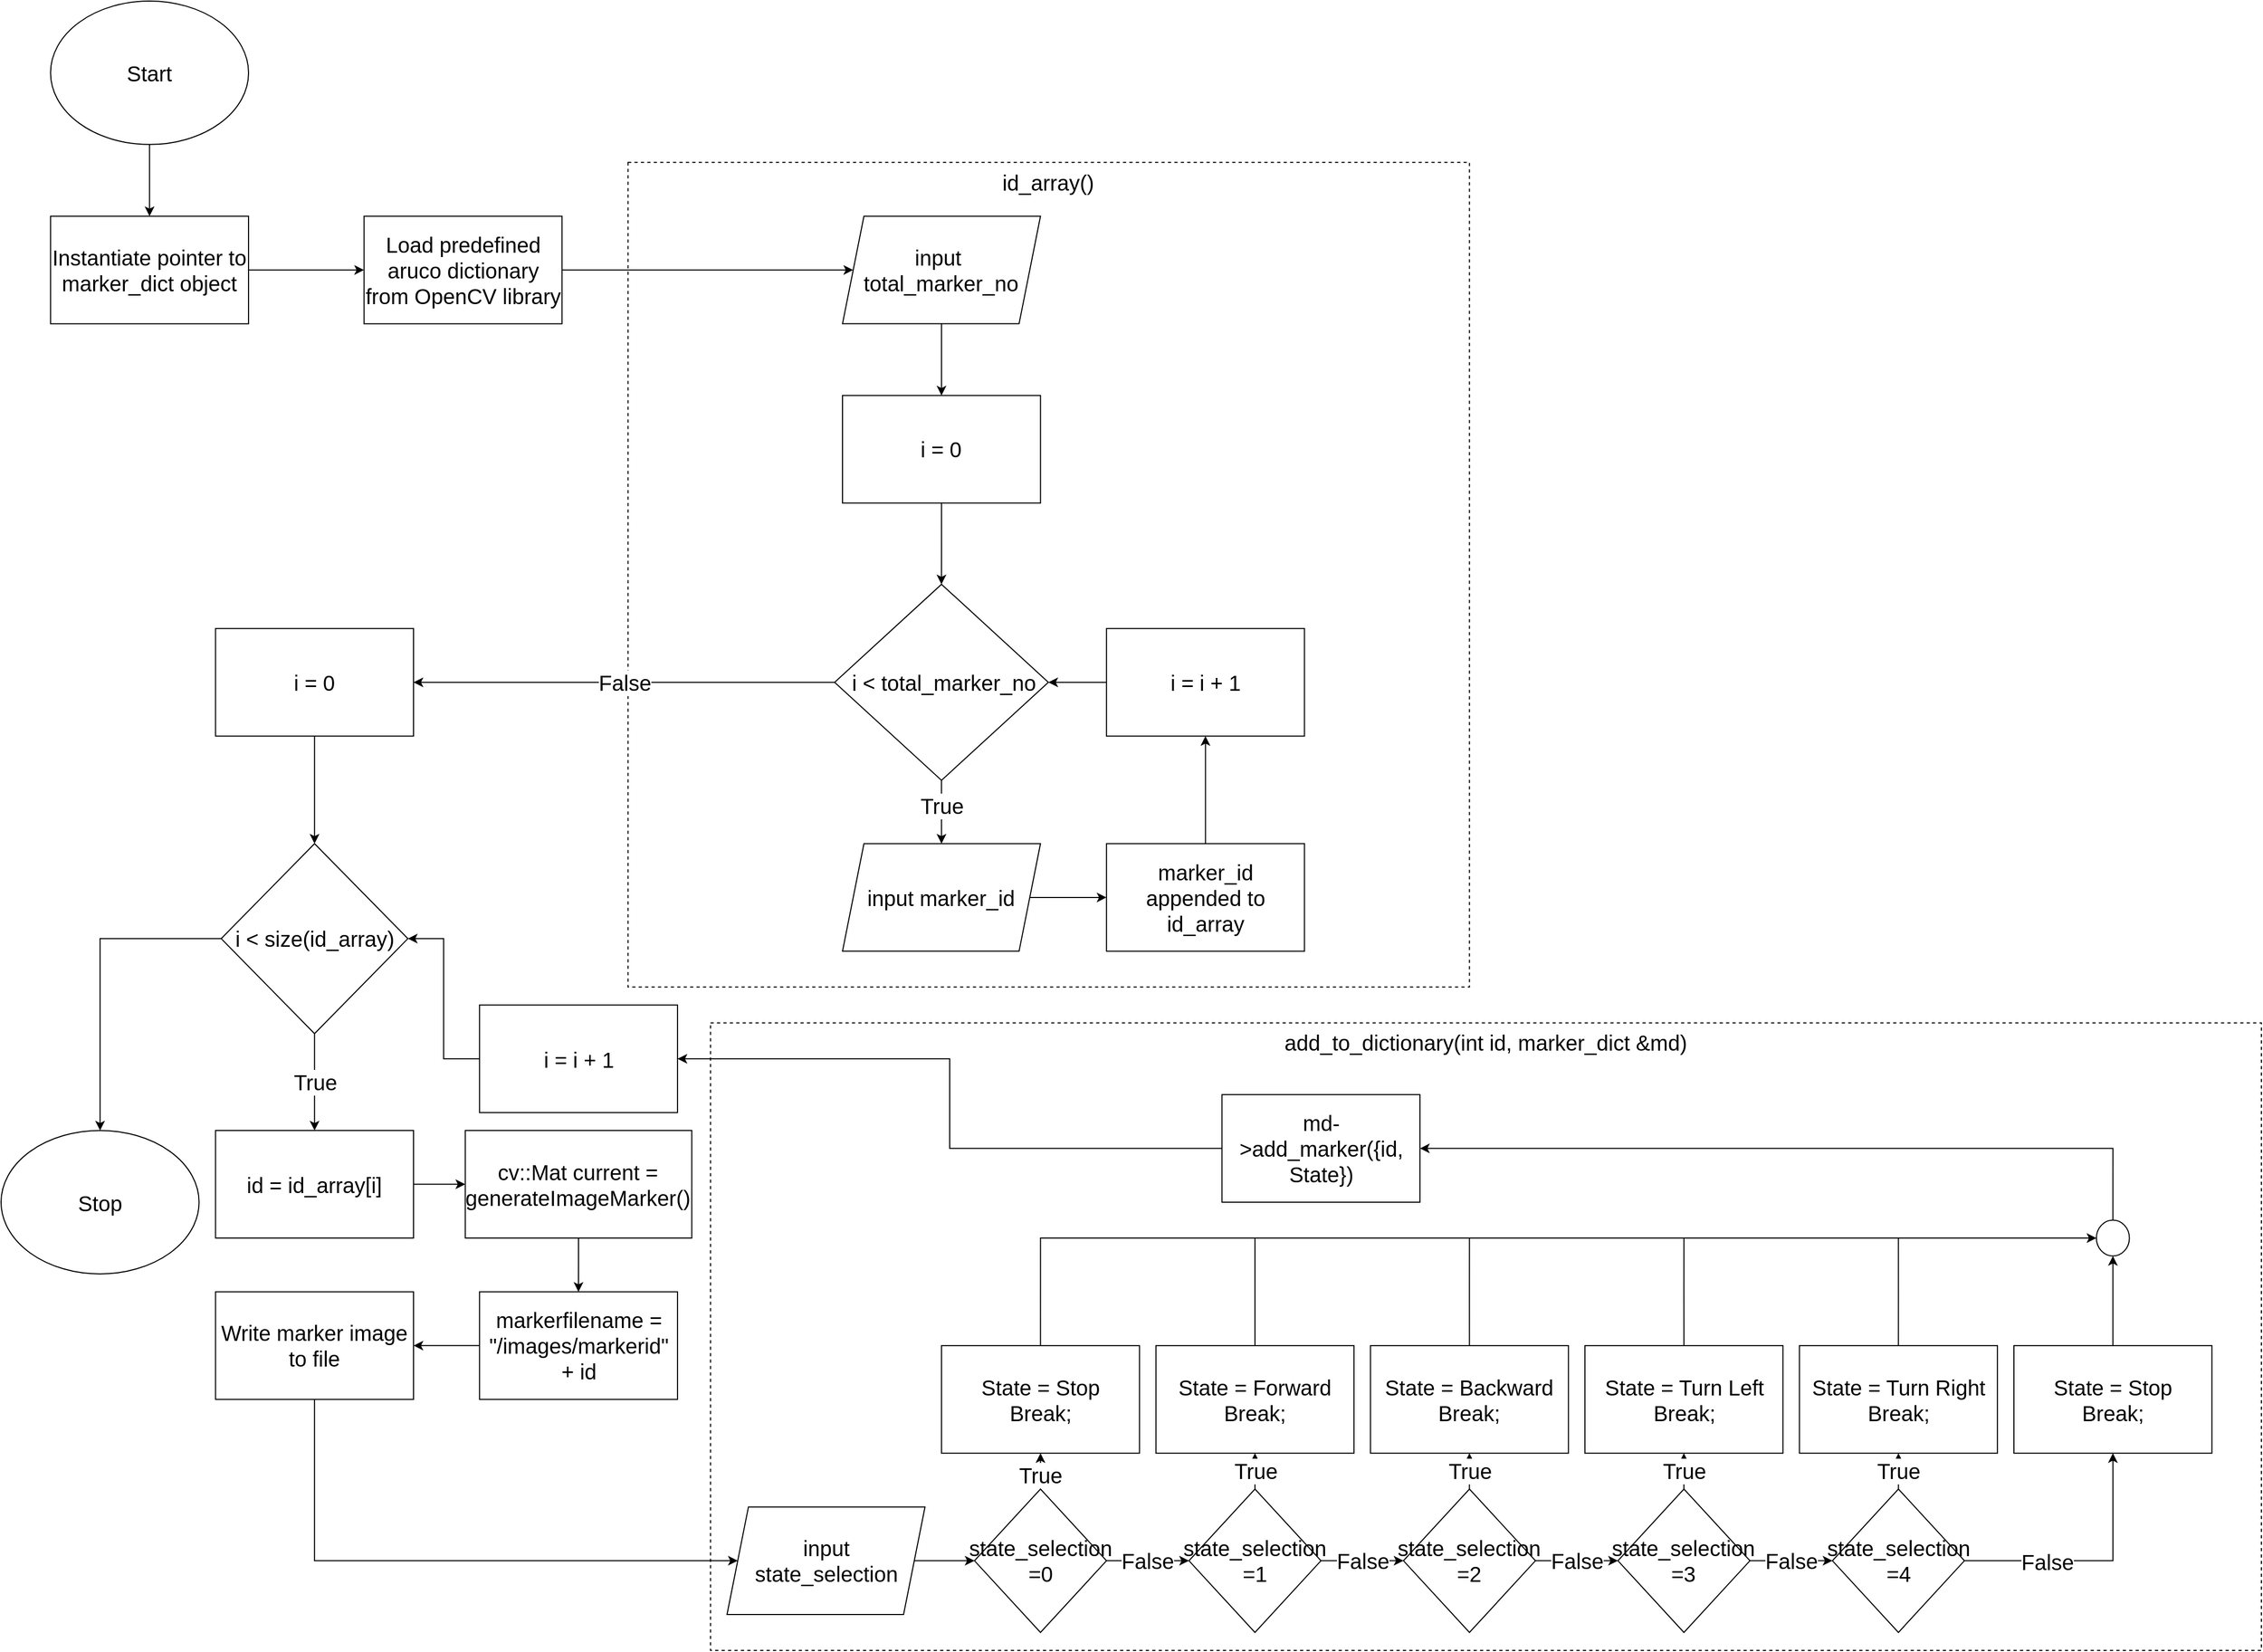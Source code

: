 <mxfile version="24.4.10" type="github">
  <diagram name="Page-1" id="hTidVdQijETApgF5tEx6">
    <mxGraphModel dx="4057" dy="2097" grid="1" gridSize="10" guides="1" tooltips="1" connect="1" arrows="1" fold="1" page="1" pageScale="1" pageWidth="827" pageHeight="1169" math="0" shadow="0">
      <root>
        <mxCell id="0" />
        <mxCell id="1" parent="0" />
        <mxCell id="gJgGUAnCLUu2iJtIGdi1-115" value="&lt;font style=&quot;font-size: 20px;&quot;&gt;add_to_dictionary(int id, marker_dict &amp;amp;md)&lt;/font&gt;" style="rounded=0;whiteSpace=wrap;html=1;fillColor=none;verticalAlign=top;dashed=1;fontSize=20;" vertex="1" parent="1">
          <mxGeometry x="672.263" y="974.13" width="1447.737" height="585.87" as="geometry" />
        </mxCell>
        <mxCell id="gJgGUAnCLUu2iJtIGdi1-111" value="&lt;font style=&quot;font-size: 20px;&quot;&gt;id_array()&lt;/font&gt;" style="rounded=0;whiteSpace=wrap;html=1;fillColor=none;dashed=1;verticalAlign=top;fontSize=20;" vertex="1" parent="1">
          <mxGeometry x="595.255" y="170.652" width="785.474" height="770" as="geometry" />
        </mxCell>
        <mxCell id="gJgGUAnCLUu2iJtIGdi1-12" value="" style="edgeStyle=orthogonalEdgeStyle;rounded=0;orthogonalLoop=1;jettySize=auto;html=1;fontSize=20;" edge="1" parent="1" source="gJgGUAnCLUu2iJtIGdi1-9" target="gJgGUAnCLUu2iJtIGdi1-11">
          <mxGeometry relative="1" as="geometry" />
        </mxCell>
        <mxCell id="gJgGUAnCLUu2iJtIGdi1-9" value="&lt;font style=&quot;font-size: 20px;&quot;&gt;Start&lt;/font&gt;" style="ellipse;whiteSpace=wrap;html=1;fontSize=20;" vertex="1" parent="1">
          <mxGeometry x="56.204" y="20" width="184.818" height="133.913" as="geometry" />
        </mxCell>
        <mxCell id="gJgGUAnCLUu2iJtIGdi1-14" value="" style="edgeStyle=orthogonalEdgeStyle;rounded=0;orthogonalLoop=1;jettySize=auto;html=1;fontSize=20;" edge="1" parent="1" source="gJgGUAnCLUu2iJtIGdi1-11" target="gJgGUAnCLUu2iJtIGdi1-13">
          <mxGeometry relative="1" as="geometry" />
        </mxCell>
        <mxCell id="gJgGUAnCLUu2iJtIGdi1-11" value="&lt;div style=&quot;font-size: 20px;&quot;&gt;&lt;font style=&quot;font-size: 20px;&quot;&gt;Instantiate pointer to marker_dict object&lt;br style=&quot;font-size: 20px;&quot;&gt;&lt;/font&gt;&lt;/div&gt;" style="whiteSpace=wrap;html=1;fontSize=20;" vertex="1" parent="1">
          <mxGeometry x="56.204" y="220.87" width="184.818" height="100.435" as="geometry" />
        </mxCell>
        <mxCell id="gJgGUAnCLUu2iJtIGdi1-18" value="" style="edgeStyle=orthogonalEdgeStyle;rounded=0;orthogonalLoop=1;jettySize=auto;html=1;fontSize=20;" edge="1" parent="1" source="gJgGUAnCLUu2iJtIGdi1-13" target="gJgGUAnCLUu2iJtIGdi1-17">
          <mxGeometry relative="1" as="geometry" />
        </mxCell>
        <mxCell id="gJgGUAnCLUu2iJtIGdi1-13" value="&lt;font style=&quot;font-size: 20px;&quot;&gt;Load predefined aruco dictionary from OpenCV library&lt;/font&gt;" style="whiteSpace=wrap;html=1;fontSize=20;" vertex="1" parent="1">
          <mxGeometry x="348.832" y="220.87" width="184.818" height="100.435" as="geometry" />
        </mxCell>
        <mxCell id="gJgGUAnCLUu2iJtIGdi1-20" value="" style="edgeStyle=orthogonalEdgeStyle;rounded=0;orthogonalLoop=1;jettySize=auto;html=1;fontSize=20;" edge="1" parent="1" source="gJgGUAnCLUu2iJtIGdi1-17" target="gJgGUAnCLUu2iJtIGdi1-19">
          <mxGeometry relative="1" as="geometry" />
        </mxCell>
        <mxCell id="gJgGUAnCLUu2iJtIGdi1-17" value="&lt;div style=&quot;font-size: 20px;&quot;&gt;&lt;font style=&quot;font-size: 20px;&quot;&gt;input&amp;nbsp;&lt;/font&gt;&lt;/div&gt;&lt;div style=&quot;font-size: 20px;&quot;&gt;&lt;font style=&quot;font-size: 20px;&quot;&gt;total_marker_no&lt;/font&gt;&lt;/div&gt;" style="shape=parallelogram;perimeter=parallelogramPerimeter;whiteSpace=wrap;html=1;fixedSize=1;fontSize=20;" vertex="1" parent="1">
          <mxGeometry x="795.474" y="220.87" width="184.818" height="100.435" as="geometry" />
        </mxCell>
        <mxCell id="gJgGUAnCLUu2iJtIGdi1-27" style="edgeStyle=orthogonalEdgeStyle;rounded=0;orthogonalLoop=1;jettySize=auto;html=1;exitX=0.5;exitY=1;exitDx=0;exitDy=0;fontSize=20;" edge="1" parent="1" source="gJgGUAnCLUu2iJtIGdi1-19" target="gJgGUAnCLUu2iJtIGdi1-21">
          <mxGeometry relative="1" as="geometry" />
        </mxCell>
        <mxCell id="gJgGUAnCLUu2iJtIGdi1-19" value="&lt;font style=&quot;font-size: 20px;&quot;&gt;i = 0&lt;/font&gt;" style="whiteSpace=wrap;html=1;fontSize=20;" vertex="1" parent="1">
          <mxGeometry x="795.474" y="388.261" width="184.818" height="100.435" as="geometry" />
        </mxCell>
        <mxCell id="gJgGUAnCLUu2iJtIGdi1-29" value="" style="edgeStyle=orthogonalEdgeStyle;rounded=0;orthogonalLoop=1;jettySize=auto;html=1;fontSize=20;" edge="1" parent="1" source="gJgGUAnCLUu2iJtIGdi1-21" target="gJgGUAnCLUu2iJtIGdi1-28">
          <mxGeometry relative="1" as="geometry" />
        </mxCell>
        <mxCell id="gJgGUAnCLUu2iJtIGdi1-30" value="True" style="edgeLabel;html=1;align=center;verticalAlign=middle;resizable=0;points=[];fontSize=20;" vertex="1" connectable="0" parent="gJgGUAnCLUu2iJtIGdi1-29">
          <mxGeometry x="-0.2" relative="1" as="geometry">
            <mxPoint as="offset" />
          </mxGeometry>
        </mxCell>
        <mxCell id="gJgGUAnCLUu2iJtIGdi1-37" value="&lt;font style=&quot;font-size: 20px;&quot;&gt;False&lt;/font&gt;" style="edgeStyle=orthogonalEdgeStyle;rounded=0;orthogonalLoop=1;jettySize=auto;html=1;fontSize=20;" edge="1" parent="1" source="gJgGUAnCLUu2iJtIGdi1-21" target="gJgGUAnCLUu2iJtIGdi1-36">
          <mxGeometry relative="1" as="geometry" />
        </mxCell>
        <mxCell id="gJgGUAnCLUu2iJtIGdi1-21" value="&lt;font style=&quot;font-size: 20px;&quot;&gt;&amp;nbsp;i &amp;lt; total_marker_no&lt;/font&gt;" style="rhombus;whiteSpace=wrap;html=1;fontSize=20;" vertex="1" parent="1">
          <mxGeometry x="788.14" y="564.57" width="199.49" height="183.04" as="geometry" />
        </mxCell>
        <mxCell id="gJgGUAnCLUu2iJtIGdi1-32" value="" style="edgeStyle=orthogonalEdgeStyle;rounded=0;orthogonalLoop=1;jettySize=auto;html=1;fontSize=20;" edge="1" parent="1" source="gJgGUAnCLUu2iJtIGdi1-28" target="gJgGUAnCLUu2iJtIGdi1-31">
          <mxGeometry relative="1" as="geometry" />
        </mxCell>
        <mxCell id="gJgGUAnCLUu2iJtIGdi1-28" value="&lt;font style=&quot;font-size: 20px;&quot;&gt;input marker_id&lt;/font&gt;" style="shape=parallelogram;perimeter=parallelogramPerimeter;whiteSpace=wrap;html=1;fixedSize=1;fontSize=20;" vertex="1" parent="1">
          <mxGeometry x="795.474" y="806.739" width="184.818" height="100.435" as="geometry" />
        </mxCell>
        <mxCell id="gJgGUAnCLUu2iJtIGdi1-34" value="" style="edgeStyle=orthogonalEdgeStyle;rounded=0;orthogonalLoop=1;jettySize=auto;html=1;fontSize=20;" edge="1" parent="1" source="gJgGUAnCLUu2iJtIGdi1-31" target="gJgGUAnCLUu2iJtIGdi1-33">
          <mxGeometry relative="1" as="geometry" />
        </mxCell>
        <mxCell id="gJgGUAnCLUu2iJtIGdi1-31" value="&lt;font style=&quot;font-size: 20px;&quot;&gt;marker_id appended to id_array&lt;/font&gt;" style="whiteSpace=wrap;html=1;fontSize=20;" vertex="1" parent="1">
          <mxGeometry x="1041.898" y="806.74" width="184.818" height="100.435" as="geometry" />
        </mxCell>
        <mxCell id="gJgGUAnCLUu2iJtIGdi1-35" value="" style="edgeStyle=orthogonalEdgeStyle;rounded=0;orthogonalLoop=1;jettySize=auto;html=1;fontSize=20;" edge="1" parent="1" source="gJgGUAnCLUu2iJtIGdi1-33" target="gJgGUAnCLUu2iJtIGdi1-21">
          <mxGeometry relative="1" as="geometry" />
        </mxCell>
        <mxCell id="gJgGUAnCLUu2iJtIGdi1-33" value="&lt;font style=&quot;font-size: 20px;&quot;&gt;i = i + 1&lt;/font&gt;" style="whiteSpace=wrap;html=1;fontSize=20;" vertex="1" parent="1">
          <mxGeometry x="1041.898" y="605.87" width="184.818" height="100.435" as="geometry" />
        </mxCell>
        <mxCell id="gJgGUAnCLUu2iJtIGdi1-41" value="" style="edgeStyle=orthogonalEdgeStyle;rounded=0;orthogonalLoop=1;jettySize=auto;html=1;fontSize=20;" edge="1" parent="1" source="gJgGUAnCLUu2iJtIGdi1-36" target="gJgGUAnCLUu2iJtIGdi1-40">
          <mxGeometry relative="1" as="geometry" />
        </mxCell>
        <mxCell id="gJgGUAnCLUu2iJtIGdi1-36" value="i = 0" style="whiteSpace=wrap;html=1;fontSize=20;" vertex="1" parent="1">
          <mxGeometry x="210.219" y="605.87" width="184.818" height="100.435" as="geometry" />
        </mxCell>
        <mxCell id="gJgGUAnCLUu2iJtIGdi1-43" value="True" style="edgeStyle=orthogonalEdgeStyle;rounded=0;orthogonalLoop=1;jettySize=auto;html=1;fontSize=20;" edge="1" parent="1" source="gJgGUAnCLUu2iJtIGdi1-40" target="gJgGUAnCLUu2iJtIGdi1-42">
          <mxGeometry relative="1" as="geometry" />
        </mxCell>
        <mxCell id="gJgGUAnCLUu2iJtIGdi1-120" style="edgeStyle=orthogonalEdgeStyle;rounded=0;orthogonalLoop=1;jettySize=auto;html=1;exitX=0;exitY=0.5;exitDx=0;exitDy=0;entryX=0.5;entryY=0;entryDx=0;entryDy=0;fontSize=20;" edge="1" parent="1" source="gJgGUAnCLUu2iJtIGdi1-40" target="gJgGUAnCLUu2iJtIGdi1-119">
          <mxGeometry relative="1" as="geometry" />
        </mxCell>
        <mxCell id="gJgGUAnCLUu2iJtIGdi1-40" value="&lt;font style=&quot;font-size: 20px;&quot;&gt;i &amp;lt; size(id_array)&lt;/font&gt;" style="rhombus;whiteSpace=wrap;html=1;fontSize=20;" vertex="1" parent="1">
          <mxGeometry x="215.51" y="806.74" width="174.23" height="177.39" as="geometry" />
        </mxCell>
        <mxCell id="gJgGUAnCLUu2iJtIGdi1-49" value="" style="edgeStyle=orthogonalEdgeStyle;rounded=0;orthogonalLoop=1;jettySize=auto;html=1;fontSize=20;" edge="1" parent="1" source="gJgGUAnCLUu2iJtIGdi1-42" target="gJgGUAnCLUu2iJtIGdi1-48">
          <mxGeometry relative="1" as="geometry" />
        </mxCell>
        <mxCell id="gJgGUAnCLUu2iJtIGdi1-42" value="&lt;font style=&quot;font-size: 20px;&quot;&gt;id = id_array[i]&lt;/font&gt;" style="whiteSpace=wrap;html=1;fontSize=20;" vertex="1" parent="1">
          <mxGeometry x="210.219" y="1074.565" width="184.818" height="100.435" as="geometry" />
        </mxCell>
        <mxCell id="gJgGUAnCLUu2iJtIGdi1-59" value="" style="edgeStyle=orthogonalEdgeStyle;rounded=0;orthogonalLoop=1;jettySize=auto;html=1;fontSize=20;" edge="1" parent="1" source="gJgGUAnCLUu2iJtIGdi1-44" target="gJgGUAnCLUu2iJtIGdi1-58">
          <mxGeometry relative="1" as="geometry">
            <Array as="points">
              <mxPoint x="302.628" y="1476.304" />
            </Array>
          </mxGeometry>
        </mxCell>
        <mxCell id="gJgGUAnCLUu2iJtIGdi1-44" value="&lt;div style=&quot;font-size: 20px;&quot;&gt;&lt;font style=&quot;font-size: 20px;&quot;&gt;Write marker image&lt;/font&gt;&lt;/div&gt;&lt;div style=&quot;font-size: 20px;&quot;&gt;&lt;font style=&quot;font-size: 20px;&quot;&gt;to file&lt;/font&gt;&lt;/div&gt;" style="whiteSpace=wrap;html=1;fontSize=20;" vertex="1" parent="1">
          <mxGeometry x="210.219" y="1225.217" width="184.818" height="100.435" as="geometry" />
        </mxCell>
        <mxCell id="gJgGUAnCLUu2iJtIGdi1-51" value="" style="edgeStyle=orthogonalEdgeStyle;rounded=0;orthogonalLoop=1;jettySize=auto;html=1;fontSize=20;" edge="1" parent="1" source="gJgGUAnCLUu2iJtIGdi1-46" target="gJgGUAnCLUu2iJtIGdi1-44">
          <mxGeometry relative="1" as="geometry" />
        </mxCell>
        <mxCell id="gJgGUAnCLUu2iJtIGdi1-46" value="&lt;div style=&quot;font-size: 20px;&quot;&gt;&lt;font style=&quot;font-size: 20px;&quot;&gt;markerfilename = &quot;/images/markerid&quot; + id&lt;br style=&quot;font-size: 20px;&quot;&gt;&lt;/font&gt;&lt;/div&gt;" style="whiteSpace=wrap;html=1;fontSize=20;" vertex="1" parent="1">
          <mxGeometry x="456.642" y="1225.217" width="184.818" height="100.435" as="geometry" />
        </mxCell>
        <mxCell id="gJgGUAnCLUu2iJtIGdi1-57" value="" style="edgeStyle=orthogonalEdgeStyle;rounded=0;orthogonalLoop=1;jettySize=auto;html=1;fontSize=20;" edge="1" parent="1" source="gJgGUAnCLUu2iJtIGdi1-48" target="gJgGUAnCLUu2iJtIGdi1-46">
          <mxGeometry relative="1" as="geometry" />
        </mxCell>
        <mxCell id="gJgGUAnCLUu2iJtIGdi1-48" value="&lt;div style=&quot;font-size: 20px;&quot;&gt;cv::Mat current = &lt;div style=&quot;font-size: 20px;&quot;&gt;generateImageMarker()&lt;/div&gt;&lt;/div&gt;" style="whiteSpace=wrap;html=1;fontSize=20;" vertex="1" parent="1">
          <mxGeometry x="443.32" y="1074.57" width="211.46" height="100.43" as="geometry" />
        </mxCell>
        <mxCell id="gJgGUAnCLUu2iJtIGdi1-54" value="" style="edgeStyle=orthogonalEdgeStyle;rounded=0;orthogonalLoop=1;jettySize=auto;html=1;fontSize=20;" edge="1" parent="1" source="gJgGUAnCLUu2iJtIGdi1-52" target="gJgGUAnCLUu2iJtIGdi1-40">
          <mxGeometry relative="1" as="geometry" />
        </mxCell>
        <mxCell id="gJgGUAnCLUu2iJtIGdi1-52" value="&lt;font style=&quot;font-size: 20px;&quot;&gt;i = i + 1&lt;/font&gt;" style="whiteSpace=wrap;html=1;fontSize=20;" vertex="1" parent="1">
          <mxGeometry x="456.642" y="957.391" width="184.818" height="100.435" as="geometry" />
        </mxCell>
        <mxCell id="gJgGUAnCLUu2iJtIGdi1-61" value="" style="edgeStyle=orthogonalEdgeStyle;rounded=0;orthogonalLoop=1;jettySize=auto;html=1;fontSize=20;" edge="1" parent="1" source="gJgGUAnCLUu2iJtIGdi1-58" target="gJgGUAnCLUu2iJtIGdi1-60">
          <mxGeometry relative="1" as="geometry" />
        </mxCell>
        <mxCell id="gJgGUAnCLUu2iJtIGdi1-58" value="&lt;div style=&quot;font-size: 20px;&quot;&gt;&lt;font style=&quot;font-size: 20px;&quot;&gt;input&lt;/font&gt;&lt;/div&gt;&lt;div style=&quot;font-size: 20px;&quot;&gt;&lt;font style=&quot;font-size: 20px;&quot;&gt;state_selection&lt;br style=&quot;font-size: 20px;&quot;&gt;&lt;/font&gt;&lt;/div&gt;" style="shape=parallelogram;perimeter=parallelogramPerimeter;whiteSpace=wrap;html=1;fixedSize=1;fontSize=20;" vertex="1" parent="1">
          <mxGeometry x="687.664" y="1426.087" width="184.818" height="100.435" as="geometry" />
        </mxCell>
        <mxCell id="gJgGUAnCLUu2iJtIGdi1-109" style="edgeStyle=orthogonalEdgeStyle;rounded=0;orthogonalLoop=1;jettySize=auto;html=1;exitX=0.5;exitY=0;exitDx=0;exitDy=0;exitPerimeter=0;entryX=1;entryY=0.5;entryDx=0;entryDy=0;fontSize=20;" edge="1" parent="1" source="gJgGUAnCLUu2iJtIGdi1-83" target="gJgGUAnCLUu2iJtIGdi1-104">
          <mxGeometry relative="1" as="geometry" />
        </mxCell>
        <mxCell id="gJgGUAnCLUu2iJtIGdi1-108" style="edgeStyle=orthogonalEdgeStyle;rounded=0;orthogonalLoop=1;jettySize=auto;html=1;exitX=0;exitY=0.5;exitDx=0;exitDy=0;fontSize=20;" edge="1" parent="1" source="gJgGUAnCLUu2iJtIGdi1-104" target="gJgGUAnCLUu2iJtIGdi1-52">
          <mxGeometry relative="1" as="geometry" />
        </mxCell>
        <mxCell id="gJgGUAnCLUu2iJtIGdi1-104" value="&lt;div style=&quot;font-size: 20px;&quot;&gt;&lt;font style=&quot;font-size: 20px;&quot;&gt;md-&amp;gt;add_marker({id, State})&lt;br style=&quot;font-size: 20px;&quot;&gt;&lt;/font&gt;&lt;/div&gt;" style="whiteSpace=wrap;html=1;verticalAlign=middle;fontSize=20;" vertex="1" parent="1">
          <mxGeometry x="1149.708" y="1041.087" width="184.818" height="100.435" as="geometry" />
        </mxCell>
        <mxCell id="gJgGUAnCLUu2iJtIGdi1-113" value="" style="group;fontSize=20;" vertex="1" connectable="0" parent="1">
          <mxGeometry x="887.883" y="1158.261" width="1185.912" height="385" as="geometry" />
        </mxCell>
        <mxCell id="gJgGUAnCLUu2iJtIGdi1-63" value="False" style="edgeStyle=orthogonalEdgeStyle;rounded=0;orthogonalLoop=1;jettySize=auto;html=1;fontSize=20;" edge="1" parent="gJgGUAnCLUu2iJtIGdi1-113" source="gJgGUAnCLUu2iJtIGdi1-60" target="gJgGUAnCLUu2iJtIGdi1-62">
          <mxGeometry relative="1" as="geometry" />
        </mxCell>
        <mxCell id="gJgGUAnCLUu2iJtIGdi1-71" value="" style="edgeStyle=orthogonalEdgeStyle;rounded=0;orthogonalLoop=1;jettySize=auto;html=1;fontSize=20;" edge="1" parent="gJgGUAnCLUu2iJtIGdi1-113" source="gJgGUAnCLUu2iJtIGdi1-60" target="gJgGUAnCLUu2iJtIGdi1-70">
          <mxGeometry relative="1" as="geometry" />
        </mxCell>
        <mxCell id="gJgGUAnCLUu2iJtIGdi1-122" value="True" style="edgeLabel;html=1;align=center;verticalAlign=middle;resizable=0;points=[];fontSize=20;" vertex="1" connectable="0" parent="gJgGUAnCLUu2iJtIGdi1-71">
          <mxGeometry x="-0.165" y="1" relative="1" as="geometry">
            <mxPoint as="offset" />
          </mxGeometry>
        </mxCell>
        <mxCell id="gJgGUAnCLUu2iJtIGdi1-60" value="&lt;div style=&quot;font-size: 20px;&quot;&gt;state_selection&lt;/div&gt;&lt;div style=&quot;font-size: 20px;&quot;&gt;=0&lt;br style=&quot;font-size: 20px;&quot;&gt;&lt;/div&gt;" style="rhombus;whiteSpace=wrap;html=1;fontSize=20;" vertex="1" parent="gJgGUAnCLUu2iJtIGdi1-113">
          <mxGeometry x="30.803" y="251.087" width="123.212" height="133.913" as="geometry" />
        </mxCell>
        <mxCell id="gJgGUAnCLUu2iJtIGdi1-65" value="False" style="edgeStyle=orthogonalEdgeStyle;rounded=0;orthogonalLoop=1;jettySize=auto;html=1;fontSize=20;" edge="1" parent="gJgGUAnCLUu2iJtIGdi1-113" source="gJgGUAnCLUu2iJtIGdi1-62" target="gJgGUAnCLUu2iJtIGdi1-64">
          <mxGeometry relative="1" as="geometry" />
        </mxCell>
        <mxCell id="gJgGUAnCLUu2iJtIGdi1-73" value="&lt;div style=&quot;font-size: 20px;&quot;&gt;True&lt;/div&gt;" style="edgeStyle=orthogonalEdgeStyle;rounded=0;orthogonalLoop=1;jettySize=auto;html=1;fontSize=20;" edge="1" parent="gJgGUAnCLUu2iJtIGdi1-113" source="gJgGUAnCLUu2iJtIGdi1-62" target="gJgGUAnCLUu2iJtIGdi1-72">
          <mxGeometry relative="1" as="geometry" />
        </mxCell>
        <mxCell id="gJgGUAnCLUu2iJtIGdi1-62" value="&lt;div style=&quot;font-size: 20px;&quot;&gt;state_selection&lt;/div&gt;&lt;div style=&quot;font-size: 20px;&quot;&gt;=1&lt;br style=&quot;font-size: 20px;&quot;&gt;&lt;/div&gt;" style="rhombus;whiteSpace=wrap;html=1;fontSize=20;" vertex="1" parent="gJgGUAnCLUu2iJtIGdi1-113">
          <mxGeometry x="231.022" y="251.087" width="123.212" height="133.913" as="geometry" />
        </mxCell>
        <mxCell id="gJgGUAnCLUu2iJtIGdi1-67" value="False" style="edgeStyle=orthogonalEdgeStyle;rounded=0;orthogonalLoop=1;jettySize=auto;html=1;fontSize=20;" edge="1" parent="gJgGUAnCLUu2iJtIGdi1-113" source="gJgGUAnCLUu2iJtIGdi1-64" target="gJgGUAnCLUu2iJtIGdi1-66">
          <mxGeometry relative="1" as="geometry" />
        </mxCell>
        <mxCell id="gJgGUAnCLUu2iJtIGdi1-75" value="&lt;div style=&quot;font-size: 20px;&quot;&gt;True&lt;/div&gt;" style="edgeStyle=orthogonalEdgeStyle;rounded=0;orthogonalLoop=1;jettySize=auto;html=1;fontSize=20;" edge="1" parent="gJgGUAnCLUu2iJtIGdi1-113" source="gJgGUAnCLUu2iJtIGdi1-64" target="gJgGUAnCLUu2iJtIGdi1-74">
          <mxGeometry relative="1" as="geometry" />
        </mxCell>
        <mxCell id="gJgGUAnCLUu2iJtIGdi1-64" value="&lt;div style=&quot;font-size: 20px;&quot;&gt;state_selection&lt;/div&gt;&lt;div style=&quot;font-size: 20px;&quot;&gt;=2&lt;br style=&quot;font-size: 20px;&quot;&gt;&lt;/div&gt;" style="rhombus;whiteSpace=wrap;html=1;fontSize=20;" vertex="1" parent="gJgGUAnCLUu2iJtIGdi1-113">
          <mxGeometry x="431.241" y="251.087" width="123.212" height="133.913" as="geometry" />
        </mxCell>
        <mxCell id="gJgGUAnCLUu2iJtIGdi1-69" value="False" style="edgeStyle=orthogonalEdgeStyle;rounded=0;orthogonalLoop=1;jettySize=auto;html=1;fontSize=20;" edge="1" parent="gJgGUAnCLUu2iJtIGdi1-113" source="gJgGUAnCLUu2iJtIGdi1-66" target="gJgGUAnCLUu2iJtIGdi1-68">
          <mxGeometry relative="1" as="geometry" />
        </mxCell>
        <mxCell id="gJgGUAnCLUu2iJtIGdi1-77" value="True" style="edgeStyle=orthogonalEdgeStyle;rounded=0;orthogonalLoop=1;jettySize=auto;html=1;fontSize=20;" edge="1" parent="gJgGUAnCLUu2iJtIGdi1-113" source="gJgGUAnCLUu2iJtIGdi1-66" target="gJgGUAnCLUu2iJtIGdi1-76">
          <mxGeometry relative="1" as="geometry" />
        </mxCell>
        <mxCell id="gJgGUAnCLUu2iJtIGdi1-66" value="&lt;div style=&quot;font-size: 20px;&quot;&gt;state_selection&lt;/div&gt;&lt;div style=&quot;font-size: 20px;&quot;&gt;=3&lt;br style=&quot;font-size: 20px;&quot;&gt;&lt;/div&gt;" style="rhombus;whiteSpace=wrap;html=1;fontSize=20;" vertex="1" parent="gJgGUAnCLUu2iJtIGdi1-113">
          <mxGeometry x="631.46" y="251.087" width="123.212" height="133.913" as="geometry" />
        </mxCell>
        <mxCell id="gJgGUAnCLUu2iJtIGdi1-79" value="True" style="edgeStyle=orthogonalEdgeStyle;rounded=0;orthogonalLoop=1;jettySize=auto;html=1;fontSize=20;" edge="1" parent="gJgGUAnCLUu2iJtIGdi1-113" source="gJgGUAnCLUu2iJtIGdi1-68" target="gJgGUAnCLUu2iJtIGdi1-78">
          <mxGeometry relative="1" as="geometry" />
        </mxCell>
        <mxCell id="gJgGUAnCLUu2iJtIGdi1-81" value="" style="edgeStyle=orthogonalEdgeStyle;rounded=0;orthogonalLoop=1;jettySize=auto;html=1;fontSize=20;" edge="1" parent="gJgGUAnCLUu2iJtIGdi1-113" source="gJgGUAnCLUu2iJtIGdi1-68" target="gJgGUAnCLUu2iJtIGdi1-80">
          <mxGeometry relative="1" as="geometry" />
        </mxCell>
        <mxCell id="gJgGUAnCLUu2iJtIGdi1-82" value="False" style="edgeLabel;html=1;align=center;verticalAlign=middle;resizable=0;points=[];fontSize=20;" vertex="1" connectable="0" parent="gJgGUAnCLUu2iJtIGdi1-81">
          <mxGeometry x="-0.353" relative="1" as="geometry">
            <mxPoint as="offset" />
          </mxGeometry>
        </mxCell>
        <mxCell id="gJgGUAnCLUu2iJtIGdi1-68" value="&lt;div style=&quot;font-size: 20px;&quot;&gt;state_selection&lt;/div&gt;&lt;div style=&quot;font-size: 20px;&quot;&gt;=4&lt;br style=&quot;font-size: 20px;&quot;&gt;&lt;/div&gt;" style="rhombus;whiteSpace=wrap;html=1;fontSize=20;" vertex="1" parent="gJgGUAnCLUu2iJtIGdi1-113">
          <mxGeometry x="831.679" y="251.087" width="123.212" height="133.913" as="geometry" />
        </mxCell>
        <mxCell id="gJgGUAnCLUu2iJtIGdi1-70" value="&lt;div style=&quot;font-size: 20px;&quot;&gt;State = Stop&lt;br style=&quot;font-size: 20px;&quot;&gt;&lt;/div&gt;&lt;div style=&quot;font-size: 20px;&quot;&gt;Break;&lt;br style=&quot;font-size: 20px;&quot;&gt;&lt;/div&gt;" style="whiteSpace=wrap;html=1;fontSize=20;" vertex="1" parent="gJgGUAnCLUu2iJtIGdi1-113">
          <mxGeometry y="117.174" width="184.818" height="100.435" as="geometry" />
        </mxCell>
        <mxCell id="gJgGUAnCLUu2iJtIGdi1-93" style="edgeStyle=orthogonalEdgeStyle;rounded=0;orthogonalLoop=1;jettySize=auto;html=1;exitX=0.5;exitY=0;exitDx=0;exitDy=0;endArrow=none;endFill=0;fontSize=20;" edge="1" parent="gJgGUAnCLUu2iJtIGdi1-113" source="gJgGUAnCLUu2iJtIGdi1-72">
          <mxGeometry relative="1" as="geometry">
            <mxPoint x="292.628" y="16.739" as="targetPoint" />
          </mxGeometry>
        </mxCell>
        <mxCell id="gJgGUAnCLUu2iJtIGdi1-72" value="&lt;div style=&quot;font-size: 20px;&quot;&gt;State = Forward&lt;br style=&quot;font-size: 20px;&quot;&gt;&lt;/div&gt;&lt;div style=&quot;font-size: 20px;&quot;&gt;Break;&lt;br style=&quot;font-size: 20px;&quot;&gt;&lt;/div&gt;" style="whiteSpace=wrap;html=1;fontSize=20;" vertex="1" parent="gJgGUAnCLUu2iJtIGdi1-113">
          <mxGeometry x="200.219" y="117.174" width="184.818" height="100.435" as="geometry" />
        </mxCell>
        <mxCell id="gJgGUAnCLUu2iJtIGdi1-95" style="edgeStyle=orthogonalEdgeStyle;rounded=0;orthogonalLoop=1;jettySize=auto;html=1;exitX=0.5;exitY=0;exitDx=0;exitDy=0;endArrow=none;endFill=0;fontSize=20;" edge="1" parent="gJgGUAnCLUu2iJtIGdi1-113" source="gJgGUAnCLUu2iJtIGdi1-74">
          <mxGeometry relative="1" as="geometry">
            <mxPoint x="492.847" y="16.739" as="targetPoint" />
          </mxGeometry>
        </mxCell>
        <mxCell id="gJgGUAnCLUu2iJtIGdi1-74" value="&lt;div style=&quot;font-size: 20px;&quot;&gt;State = Backward&lt;/div&gt;&lt;div style=&quot;font-size: 20px;&quot;&gt;Break;&lt;br style=&quot;font-size: 20px;&quot;&gt;&lt;/div&gt;" style="whiteSpace=wrap;html=1;fontSize=20;" vertex="1" parent="gJgGUAnCLUu2iJtIGdi1-113">
          <mxGeometry x="400.438" y="117.174" width="184.818" height="100.435" as="geometry" />
        </mxCell>
        <mxCell id="gJgGUAnCLUu2iJtIGdi1-96" style="edgeStyle=orthogonalEdgeStyle;rounded=0;orthogonalLoop=1;jettySize=auto;html=1;exitX=0.5;exitY=0;exitDx=0;exitDy=0;endArrow=none;endFill=0;fontSize=20;" edge="1" parent="gJgGUAnCLUu2iJtIGdi1-113" source="gJgGUAnCLUu2iJtIGdi1-76">
          <mxGeometry relative="1" as="geometry">
            <mxPoint x="693.066" y="16.739" as="targetPoint" />
          </mxGeometry>
        </mxCell>
        <mxCell id="gJgGUAnCLUu2iJtIGdi1-76" value="&lt;div style=&quot;font-size: 20px;&quot;&gt;State = Turn Left&lt;/div&gt;&lt;div style=&quot;font-size: 20px;&quot;&gt;Break;&lt;br style=&quot;font-size: 20px;&quot;&gt;&lt;/div&gt;" style="whiteSpace=wrap;html=1;fontSize=20;" vertex="1" parent="gJgGUAnCLUu2iJtIGdi1-113">
          <mxGeometry x="600.657" y="117.174" width="184.818" height="100.435" as="geometry" />
        </mxCell>
        <mxCell id="gJgGUAnCLUu2iJtIGdi1-101" style="edgeStyle=orthogonalEdgeStyle;rounded=0;orthogonalLoop=1;jettySize=auto;html=1;exitX=0.5;exitY=0;exitDx=0;exitDy=0;endArrow=none;endFill=0;fontSize=20;" edge="1" parent="gJgGUAnCLUu2iJtIGdi1-113" source="gJgGUAnCLUu2iJtIGdi1-78">
          <mxGeometry relative="1" as="geometry">
            <mxPoint x="893.285" y="16.739" as="targetPoint" />
          </mxGeometry>
        </mxCell>
        <mxCell id="gJgGUAnCLUu2iJtIGdi1-78" value="&lt;div style=&quot;font-size: 20px;&quot;&gt;State = Turn Right&lt;/div&gt;&lt;div style=&quot;font-size: 20px;&quot;&gt;Break;&lt;br style=&quot;font-size: 20px;&quot;&gt;&lt;/div&gt;" style="whiteSpace=wrap;html=1;fontSize=20;" vertex="1" parent="gJgGUAnCLUu2iJtIGdi1-113">
          <mxGeometry x="800.876" y="117.174" width="184.818" height="100.435" as="geometry" />
        </mxCell>
        <mxCell id="gJgGUAnCLUu2iJtIGdi1-80" value="&lt;div style=&quot;font-size: 20px;&quot;&gt;State = Stop&lt;/div&gt;&lt;div style=&quot;font-size: 20px;&quot;&gt;Break;&lt;br style=&quot;font-size: 20px;&quot;&gt;&lt;/div&gt;" style="whiteSpace=wrap;html=1;fontSize=20;" vertex="1" parent="gJgGUAnCLUu2iJtIGdi1-113">
          <mxGeometry x="1001.095" y="117.174" width="184.818" height="100.435" as="geometry" />
        </mxCell>
        <mxCell id="gJgGUAnCLUu2iJtIGdi1-83" value="" style="verticalLabelPosition=bottom;verticalAlign=top;html=1;shape=mxgraph.flowchart.on-page_reference;fontSize=20;" vertex="1" parent="gJgGUAnCLUu2iJtIGdi1-113">
          <mxGeometry x="1078.102" width="30.803" height="33.478" as="geometry" />
        </mxCell>
        <mxCell id="gJgGUAnCLUu2iJtIGdi1-100" style="edgeStyle=orthogonalEdgeStyle;rounded=0;orthogonalLoop=1;jettySize=auto;html=1;exitX=0.5;exitY=0;exitDx=0;exitDy=0;entryX=0;entryY=0.5;entryDx=0;entryDy=0;entryPerimeter=0;fontSize=20;" edge="1" parent="gJgGUAnCLUu2iJtIGdi1-113" source="gJgGUAnCLUu2iJtIGdi1-70" target="gJgGUAnCLUu2iJtIGdi1-83">
          <mxGeometry relative="1" as="geometry" />
        </mxCell>
        <mxCell id="gJgGUAnCLUu2iJtIGdi1-103" style="edgeStyle=orthogonalEdgeStyle;rounded=0;orthogonalLoop=1;jettySize=auto;html=1;exitX=0.5;exitY=0;exitDx=0;exitDy=0;entryX=0.5;entryY=1;entryDx=0;entryDy=0;entryPerimeter=0;fontSize=20;" edge="1" parent="gJgGUAnCLUu2iJtIGdi1-113" source="gJgGUAnCLUu2iJtIGdi1-80" target="gJgGUAnCLUu2iJtIGdi1-83">
          <mxGeometry relative="1" as="geometry" />
        </mxCell>
        <mxCell id="gJgGUAnCLUu2iJtIGdi1-119" value="&lt;font style=&quot;font-size: 20px;&quot;&gt;Stop&lt;/font&gt;" style="ellipse;whiteSpace=wrap;html=1;fontSize=20;" vertex="1" parent="1">
          <mxGeometry x="10" y="1074.565" width="184.818" height="133.913" as="geometry" />
        </mxCell>
      </root>
    </mxGraphModel>
  </diagram>
</mxfile>
